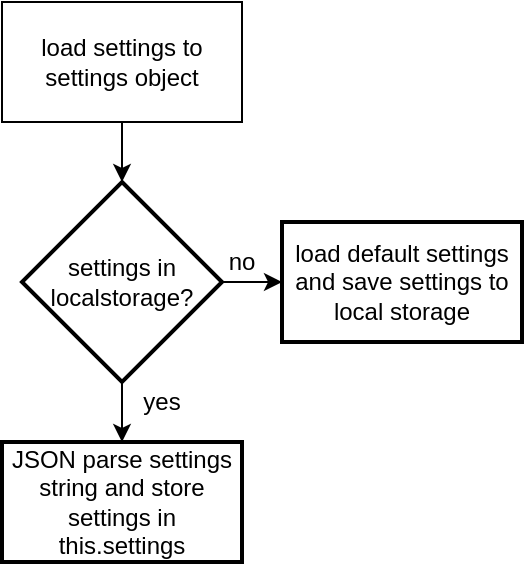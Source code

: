<mxfile version="13.7.7" type="github">
  <diagram id="XMIEE_LAV8CQqydqMJKr" name="Page-1">
    <mxGraphModel dx="1422" dy="833" grid="1" gridSize="10" guides="1" tooltips="1" connect="1" arrows="1" fold="1" page="1" pageScale="1" pageWidth="2000" pageHeight="2000" math="0" shadow="0">
      <root>
        <mxCell id="0" />
        <mxCell id="1" parent="0" />
        <mxCell id="U5gOPsGG3nb7DWXtwMOS-1" value="load settings to settings object" style="rounded=0;whiteSpace=wrap;html=1;" vertex="1" parent="1">
          <mxGeometry x="10" y="10" width="120" height="60" as="geometry" />
        </mxCell>
        <mxCell id="U5gOPsGG3nb7DWXtwMOS-2" value="" style="edgeStyle=orthogonalEdgeStyle;rounded=0;orthogonalLoop=1;jettySize=auto;html=1;" edge="1" parent="1" source="U5gOPsGG3nb7DWXtwMOS-4" target="U5gOPsGG3nb7DWXtwMOS-6">
          <mxGeometry relative="1" as="geometry" />
        </mxCell>
        <mxCell id="U5gOPsGG3nb7DWXtwMOS-3" value="" style="edgeStyle=orthogonalEdgeStyle;rounded=0;orthogonalLoop=1;jettySize=auto;html=1;" edge="1" parent="1" source="U5gOPsGG3nb7DWXtwMOS-4" target="U5gOPsGG3nb7DWXtwMOS-7">
          <mxGeometry relative="1" as="geometry" />
        </mxCell>
        <mxCell id="U5gOPsGG3nb7DWXtwMOS-4" value="settings in localstorage?" style="strokeWidth=2;html=1;shape=mxgraph.flowchart.decision;whiteSpace=wrap;" vertex="1" parent="1">
          <mxGeometry x="20" y="100" width="100" height="100" as="geometry" />
        </mxCell>
        <mxCell id="U5gOPsGG3nb7DWXtwMOS-5" value="" style="endArrow=classic;html=1;exitX=0.5;exitY=1;exitDx=0;exitDy=0;entryX=0.5;entryY=0;entryDx=0;entryDy=0;entryPerimeter=0;" edge="1" parent="1" source="U5gOPsGG3nb7DWXtwMOS-1" target="U5gOPsGG3nb7DWXtwMOS-4">
          <mxGeometry width="50" height="50" relative="1" as="geometry">
            <mxPoint x="260" y="270" as="sourcePoint" />
            <mxPoint x="310" y="220" as="targetPoint" />
          </mxGeometry>
        </mxCell>
        <mxCell id="U5gOPsGG3nb7DWXtwMOS-6" value="load default settings and save settings to local storage" style="whiteSpace=wrap;html=1;strokeWidth=2;" vertex="1" parent="1">
          <mxGeometry x="150" y="120" width="120" height="60" as="geometry" />
        </mxCell>
        <mxCell id="U5gOPsGG3nb7DWXtwMOS-7" value="JSON parse settings string and store settings in this.settings" style="whiteSpace=wrap;html=1;strokeWidth=2;" vertex="1" parent="1">
          <mxGeometry x="10" y="230" width="120" height="60" as="geometry" />
        </mxCell>
        <mxCell id="U5gOPsGG3nb7DWXtwMOS-8" value="yes" style="text;html=1;strokeColor=none;fillColor=none;align=center;verticalAlign=middle;whiteSpace=wrap;rounded=0;" vertex="1" parent="1">
          <mxGeometry x="70" y="200" width="40" height="20" as="geometry" />
        </mxCell>
        <mxCell id="U5gOPsGG3nb7DWXtwMOS-9" value="no" style="text;html=1;strokeColor=none;fillColor=none;align=center;verticalAlign=middle;whiteSpace=wrap;rounded=0;" vertex="1" parent="1">
          <mxGeometry x="110" y="130" width="40" height="20" as="geometry" />
        </mxCell>
      </root>
    </mxGraphModel>
  </diagram>
</mxfile>
